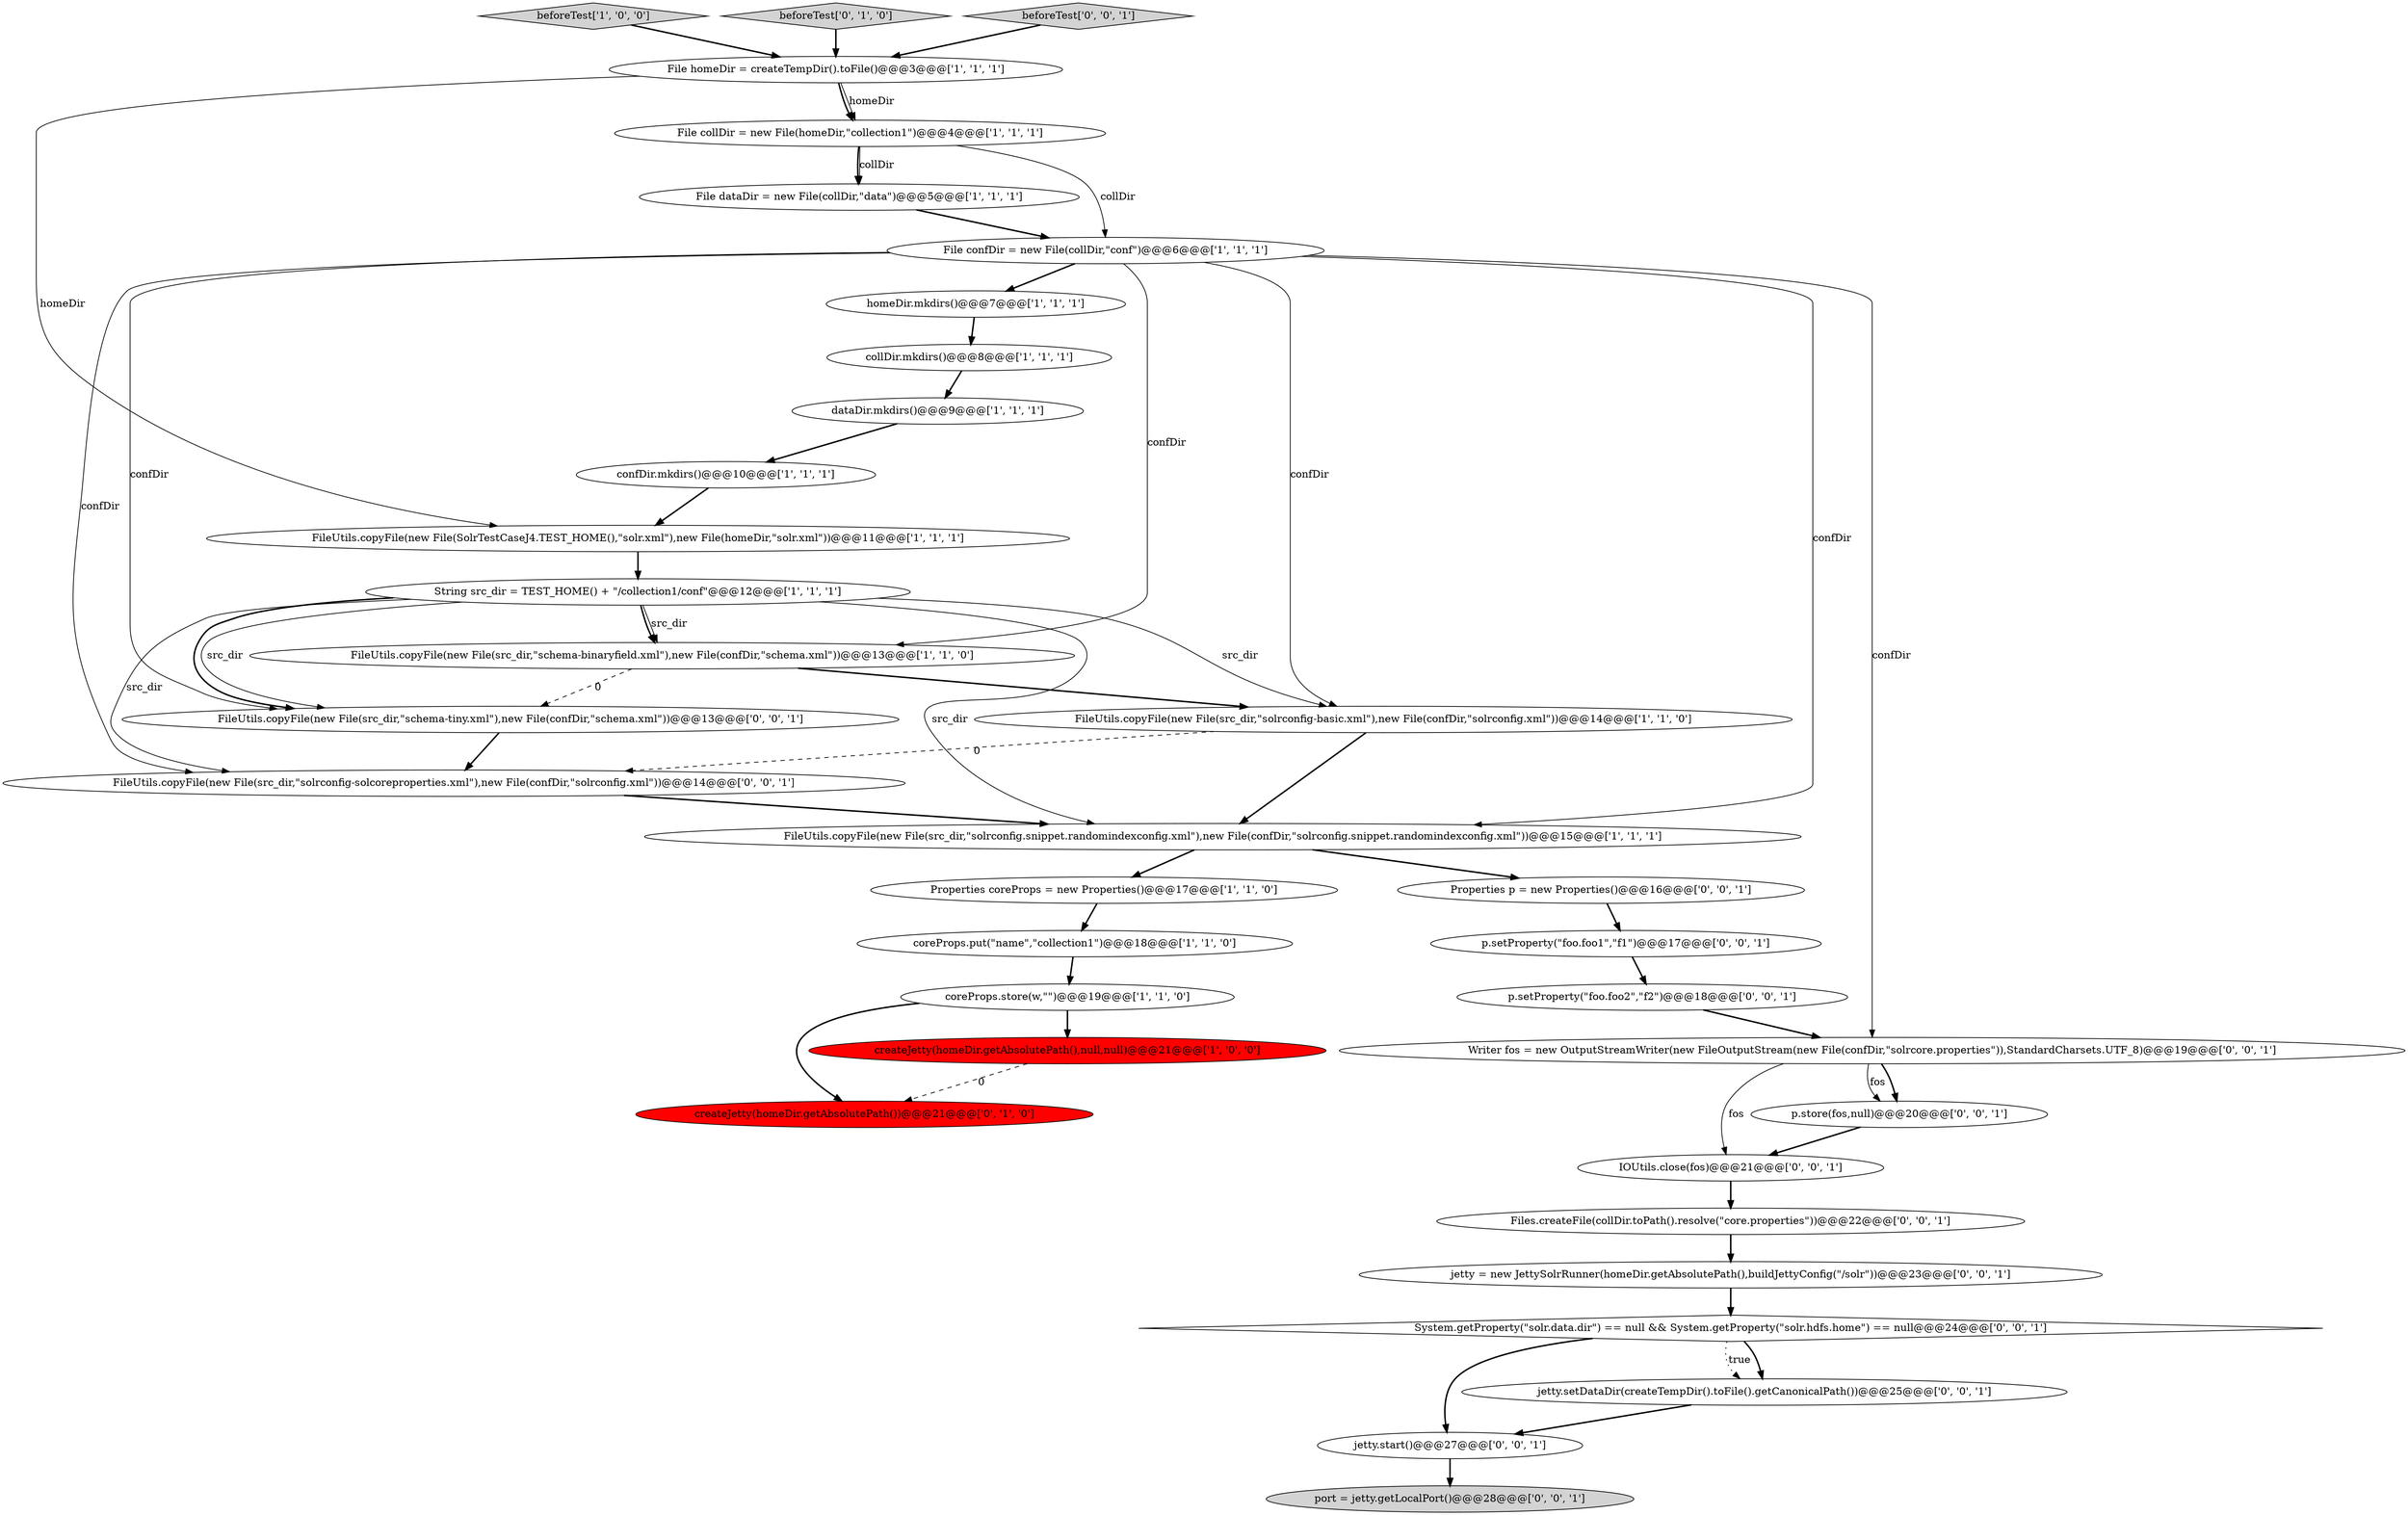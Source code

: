 digraph {
6 [style = filled, label = "collDir.mkdirs()@@@8@@@['1', '1', '1']", fillcolor = white, shape = ellipse image = "AAA0AAABBB1BBB"];
26 [style = filled, label = "Writer fos = new OutputStreamWriter(new FileOutputStream(new File(confDir,\"solrcore.properties\")),StandardCharsets.UTF_8)@@@19@@@['0', '0', '1']", fillcolor = white, shape = ellipse image = "AAA0AAABBB3BBB"];
27 [style = filled, label = "p.setProperty(\"foo.foo2\",\"f2\")@@@18@@@['0', '0', '1']", fillcolor = white, shape = ellipse image = "AAA0AAABBB3BBB"];
17 [style = filled, label = "FileUtils.copyFile(new File(src_dir,\"solrconfig-basic.xml\"),new File(confDir,\"solrconfig.xml\"))@@@14@@@['1', '1', '0']", fillcolor = white, shape = ellipse image = "AAA0AAABBB1BBB"];
33 [style = filled, label = "port = jetty.getLocalPort()@@@28@@@['0', '0', '1']", fillcolor = lightgray, shape = ellipse image = "AAA0AAABBB3BBB"];
31 [style = filled, label = "Properties p = new Properties()@@@16@@@['0', '0', '1']", fillcolor = white, shape = ellipse image = "AAA0AAABBB3BBB"];
16 [style = filled, label = "dataDir.mkdirs()@@@9@@@['1', '1', '1']", fillcolor = white, shape = ellipse image = "AAA0AAABBB1BBB"];
22 [style = filled, label = "p.setProperty(\"foo.foo1\",\"f1\")@@@17@@@['0', '0', '1']", fillcolor = white, shape = ellipse image = "AAA0AAABBB3BBB"];
23 [style = filled, label = "System.getProperty(\"solr.data.dir\") == null && System.getProperty(\"solr.hdfs.home\") == null@@@24@@@['0', '0', '1']", fillcolor = white, shape = diamond image = "AAA0AAABBB3BBB"];
9 [style = filled, label = "String src_dir = TEST_HOME() + \"/collection1/conf\"@@@12@@@['1', '1', '1']", fillcolor = white, shape = ellipse image = "AAA0AAABBB1BBB"];
34 [style = filled, label = "Files.createFile(collDir.toPath().resolve(\"core.properties\"))@@@22@@@['0', '0', '1']", fillcolor = white, shape = ellipse image = "AAA0AAABBB3BBB"];
15 [style = filled, label = "beforeTest['1', '0', '0']", fillcolor = lightgray, shape = diamond image = "AAA0AAABBB1BBB"];
0 [style = filled, label = "homeDir.mkdirs()@@@7@@@['1', '1', '1']", fillcolor = white, shape = ellipse image = "AAA0AAABBB1BBB"];
19 [style = filled, label = "beforeTest['0', '1', '0']", fillcolor = lightgray, shape = diamond image = "AAA0AAABBB2BBB"];
5 [style = filled, label = "coreProps.store(w,\"\")@@@19@@@['1', '1', '0']", fillcolor = white, shape = ellipse image = "AAA0AAABBB1BBB"];
29 [style = filled, label = "jetty = new JettySolrRunner(homeDir.getAbsolutePath(),buildJettyConfig(\"/solr\"))@@@23@@@['0', '0', '1']", fillcolor = white, shape = ellipse image = "AAA0AAABBB3BBB"];
21 [style = filled, label = "FileUtils.copyFile(new File(src_dir,\"schema-tiny.xml\"),new File(confDir,\"schema.xml\"))@@@13@@@['0', '0', '1']", fillcolor = white, shape = ellipse image = "AAA0AAABBB3BBB"];
20 [style = filled, label = "jetty.setDataDir(createTempDir().toFile().getCanonicalPath())@@@25@@@['0', '0', '1']", fillcolor = white, shape = ellipse image = "AAA0AAABBB3BBB"];
8 [style = filled, label = "File dataDir = new File(collDir,\"data\")@@@5@@@['1', '1', '1']", fillcolor = white, shape = ellipse image = "AAA0AAABBB1BBB"];
32 [style = filled, label = "p.store(fos,null)@@@20@@@['0', '0', '1']", fillcolor = white, shape = ellipse image = "AAA0AAABBB3BBB"];
1 [style = filled, label = "coreProps.put(\"name\",\"collection1\")@@@18@@@['1', '1', '0']", fillcolor = white, shape = ellipse image = "AAA0AAABBB1BBB"];
3 [style = filled, label = "File homeDir = createTempDir().toFile()@@@3@@@['1', '1', '1']", fillcolor = white, shape = ellipse image = "AAA0AAABBB1BBB"];
25 [style = filled, label = "FileUtils.copyFile(new File(src_dir,\"solrconfig-solcoreproperties.xml\"),new File(confDir,\"solrconfig.xml\"))@@@14@@@['0', '0', '1']", fillcolor = white, shape = ellipse image = "AAA0AAABBB3BBB"];
2 [style = filled, label = "createJetty(homeDir.getAbsolutePath(),null,null)@@@21@@@['1', '0', '0']", fillcolor = red, shape = ellipse image = "AAA1AAABBB1BBB"];
18 [style = filled, label = "createJetty(homeDir.getAbsolutePath())@@@21@@@['0', '1', '0']", fillcolor = red, shape = ellipse image = "AAA1AAABBB2BBB"];
7 [style = filled, label = "File collDir = new File(homeDir,\"collection1\")@@@4@@@['1', '1', '1']", fillcolor = white, shape = ellipse image = "AAA0AAABBB1BBB"];
14 [style = filled, label = "FileUtils.copyFile(new File(src_dir,\"schema-binaryfield.xml\"),new File(confDir,\"schema.xml\"))@@@13@@@['1', '1', '0']", fillcolor = white, shape = ellipse image = "AAA0AAABBB1BBB"];
10 [style = filled, label = "Properties coreProps = new Properties()@@@17@@@['1', '1', '0']", fillcolor = white, shape = ellipse image = "AAA0AAABBB1BBB"];
11 [style = filled, label = "FileUtils.copyFile(new File(SolrTestCaseJ4.TEST_HOME(),\"solr.xml\"),new File(homeDir,\"solr.xml\"))@@@11@@@['1', '1', '1']", fillcolor = white, shape = ellipse image = "AAA0AAABBB1BBB"];
4 [style = filled, label = "File confDir = new File(collDir,\"conf\")@@@6@@@['1', '1', '1']", fillcolor = white, shape = ellipse image = "AAA0AAABBB1BBB"];
12 [style = filled, label = "FileUtils.copyFile(new File(src_dir,\"solrconfig.snippet.randomindexconfig.xml\"),new File(confDir,\"solrconfig.snippet.randomindexconfig.xml\"))@@@15@@@['1', '1', '1']", fillcolor = white, shape = ellipse image = "AAA0AAABBB1BBB"];
28 [style = filled, label = "IOUtils.close(fos)@@@21@@@['0', '0', '1']", fillcolor = white, shape = ellipse image = "AAA0AAABBB3BBB"];
13 [style = filled, label = "confDir.mkdirs()@@@10@@@['1', '1', '1']", fillcolor = white, shape = ellipse image = "AAA0AAABBB1BBB"];
30 [style = filled, label = "jetty.start()@@@27@@@['0', '0', '1']", fillcolor = white, shape = ellipse image = "AAA0AAABBB3BBB"];
24 [style = filled, label = "beforeTest['0', '0', '1']", fillcolor = lightgray, shape = diamond image = "AAA0AAABBB3BBB"];
1->5 [style = bold, label=""];
4->21 [style = solid, label="confDir"];
34->29 [style = bold, label=""];
16->13 [style = bold, label=""];
23->20 [style = bold, label=""];
31->22 [style = bold, label=""];
26->32 [style = bold, label=""];
9->14 [style = solid, label="src_dir"];
23->30 [style = bold, label=""];
28->34 [style = bold, label=""];
30->33 [style = bold, label=""];
9->25 [style = solid, label="src_dir"];
0->6 [style = bold, label=""];
9->17 [style = solid, label="src_dir"];
7->4 [style = solid, label="collDir"];
14->17 [style = bold, label=""];
5->18 [style = bold, label=""];
29->23 [style = bold, label=""];
21->25 [style = bold, label=""];
7->8 [style = bold, label=""];
11->9 [style = bold, label=""];
15->3 [style = bold, label=""];
13->11 [style = bold, label=""];
17->25 [style = dashed, label="0"];
4->14 [style = solid, label="confDir"];
3->7 [style = solid, label="homeDir"];
4->0 [style = bold, label=""];
26->32 [style = solid, label="fos"];
9->21 [style = solid, label="src_dir"];
5->2 [style = bold, label=""];
9->12 [style = solid, label="src_dir"];
17->12 [style = bold, label=""];
12->10 [style = bold, label=""];
23->20 [style = dotted, label="true"];
22->27 [style = bold, label=""];
4->25 [style = solid, label="confDir"];
3->7 [style = bold, label=""];
25->12 [style = bold, label=""];
6->16 [style = bold, label=""];
3->11 [style = solid, label="homeDir"];
4->26 [style = solid, label="confDir"];
9->21 [style = bold, label=""];
9->14 [style = bold, label=""];
2->18 [style = dashed, label="0"];
14->21 [style = dashed, label="0"];
7->8 [style = solid, label="collDir"];
4->17 [style = solid, label="confDir"];
26->28 [style = solid, label="fos"];
8->4 [style = bold, label=""];
20->30 [style = bold, label=""];
4->12 [style = solid, label="confDir"];
10->1 [style = bold, label=""];
32->28 [style = bold, label=""];
19->3 [style = bold, label=""];
24->3 [style = bold, label=""];
12->31 [style = bold, label=""];
27->26 [style = bold, label=""];
}
